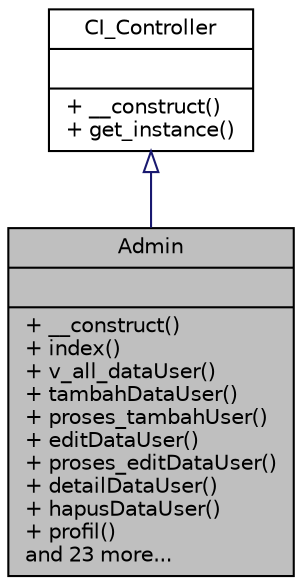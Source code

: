 digraph "Admin"
{
 // LATEX_PDF_SIZE
  edge [fontname="Helvetica",fontsize="10",labelfontname="Helvetica",labelfontsize="10"];
  node [fontname="Helvetica",fontsize="10",shape=record];
  Node2 [label="{Admin\n||+ __construct()\l+ index()\l+ v_all_dataUser()\l+ tambahDataUser()\l+ proses_tambahUser()\l+ editDataUser()\l+ proses_editDataUser()\l+ detailDataUser()\l+ hapusDataUser()\l+ profil()\land 23 more...\l}",height=0.2,width=0.4,color="black", fillcolor="grey75", style="filled", fontcolor="black",tooltip=" "];
  Node3 -> Node2 [dir="back",color="midnightblue",fontsize="10",style="solid",arrowtail="onormal",fontname="Helvetica"];
  Node3 [label="{CI_Controller\n||+ __construct()\l+ get_instance()\l}",height=0.2,width=0.4,color="black", fillcolor="white", style="filled",URL="$class_c_i___controller.html",tooltip=" "];
}
